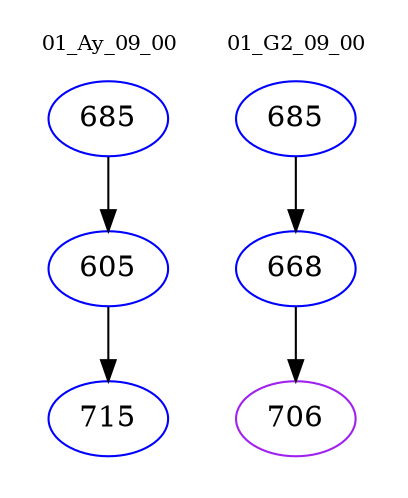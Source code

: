digraph{
subgraph cluster_0 {
color = white
label = "01_Ay_09_00";
fontsize=10;
T0_685 [label="685", color="blue"]
T0_685 -> T0_605 [color="black"]
T0_605 [label="605", color="blue"]
T0_605 -> T0_715 [color="black"]
T0_715 [label="715", color="blue"]
}
subgraph cluster_1 {
color = white
label = "01_G2_09_00";
fontsize=10;
T1_685 [label="685", color="blue"]
T1_685 -> T1_668 [color="black"]
T1_668 [label="668", color="blue"]
T1_668 -> T1_706 [color="black"]
T1_706 [label="706", color="purple"]
}
}

